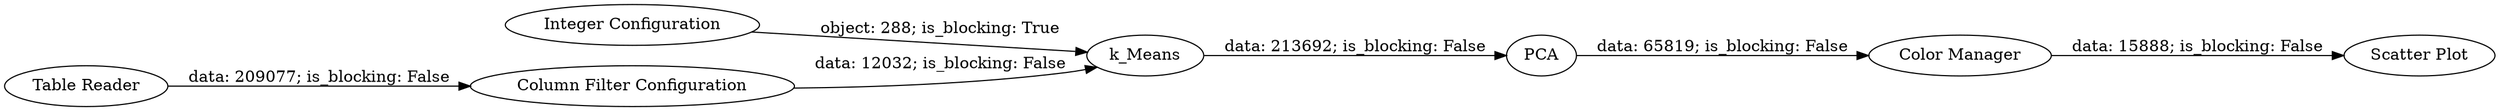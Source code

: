 digraph {
	"2397383987271758745_2" [label=k_Means]
	"2397383987271758745_4" [label="Color Manager"]
	"2397383987271758745_3" [label=PCA]
	"2397383987271758745_6" [label="Integer Configuration"]
	"2397383987271758745_5" [label="Scatter Plot"]
	"2397383987271758745_7" [label="Column Filter Configuration"]
	"2397383987271758745_8" [label="Table Reader"]
	"2397383987271758745_3" -> "2397383987271758745_4" [label="data: 65819; is_blocking: False"]
	"2397383987271758745_8" -> "2397383987271758745_7" [label="data: 209077; is_blocking: False"]
	"2397383987271758745_6" -> "2397383987271758745_2" [label="object: 288; is_blocking: True"]
	"2397383987271758745_2" -> "2397383987271758745_3" [label="data: 213692; is_blocking: False"]
	"2397383987271758745_4" -> "2397383987271758745_5" [label="data: 15888; is_blocking: False"]
	"2397383987271758745_7" -> "2397383987271758745_2" [label="data: 12032; is_blocking: False"]
	rankdir=LR
}
